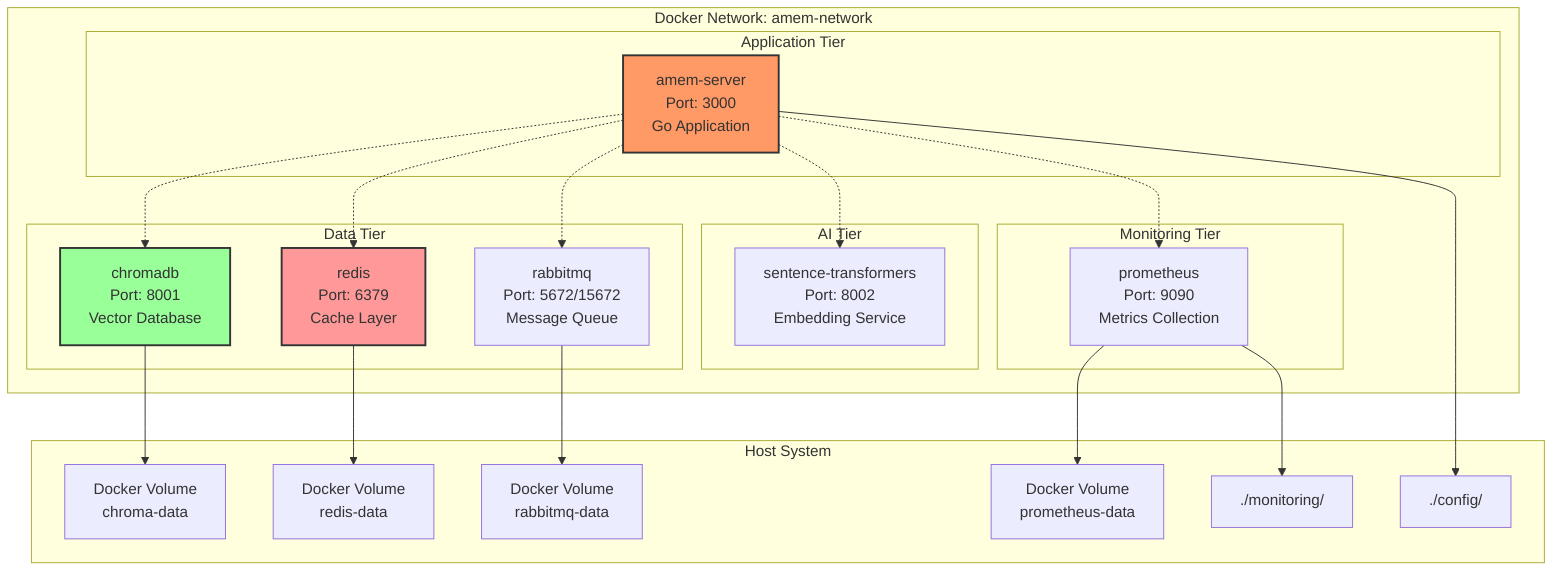 graph TB
    subgraph "Docker Network: amem-network"
        subgraph "Application Tier"
            APP[amem-server<br/>Port: 3000<br/>Go Application]
        end
        
        subgraph "Data Tier"
            CHROMA[chromadb<br/>Port: 8001<br/>Vector Database]
            REDIS[redis<br/>Port: 6379<br/>Cache Layer]
            RABBIT[rabbitmq<br/>Port: 5672/15672<br/>Message Queue]
        end
        
        subgraph "AI Tier"
            SENT[sentence-transformers<br/>Port: 8002<br/>Embedding Service]
        end
        
        subgraph "Monitoring Tier"
            PROM[prometheus<br/>Port: 9090<br/>Metrics Collection]
        end
    end
    
    subgraph "Host System"
        VOL1[Docker Volume<br/>chroma-data]
        VOL2[Docker Volume<br/>redis-data]
        VOL3[Docker Volume<br/>rabbitmq-data]
        VOL4[Docker Volume<br/>prometheus-data]
        
        CONFIG[./config/]
        PROMCFG[./monitoring/]
    end
    
    APP -.-> CHROMA
    APP -.-> REDIS
    APP -.-> RABBIT
    APP -.-> SENT
    APP -.-> PROM
    
    CHROMA --> VOL1
    REDIS --> VOL2
    RABBIT --> VOL3
    PROM --> VOL4
    
    APP --> CONFIG
    PROM --> PROMCFG
    
    style APP fill:#f96,stroke:#333,stroke-width:2px
    style CHROMA fill:#9f9,stroke:#333,stroke-width:2px
    style REDIS fill:#f99,stroke:#333,stroke-width:2px